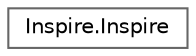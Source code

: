 digraph "类继承关系图"
{
 // LATEX_PDF_SIZE
  bgcolor="transparent";
  edge [fontname=Helvetica,fontsize=10,labelfontname=Helvetica,labelfontsize=10];
  node [fontname=Helvetica,fontsize=10,shape=box,height=0.2,width=0.4];
  rankdir="LR";
  Node0 [id="Node000000",label="Inspire.Inspire",height=0.2,width=0.4,color="grey40", fillcolor="white", style="filled",URL="$class_inspire_1_1_inspire.html",tooltip=" "];
}
